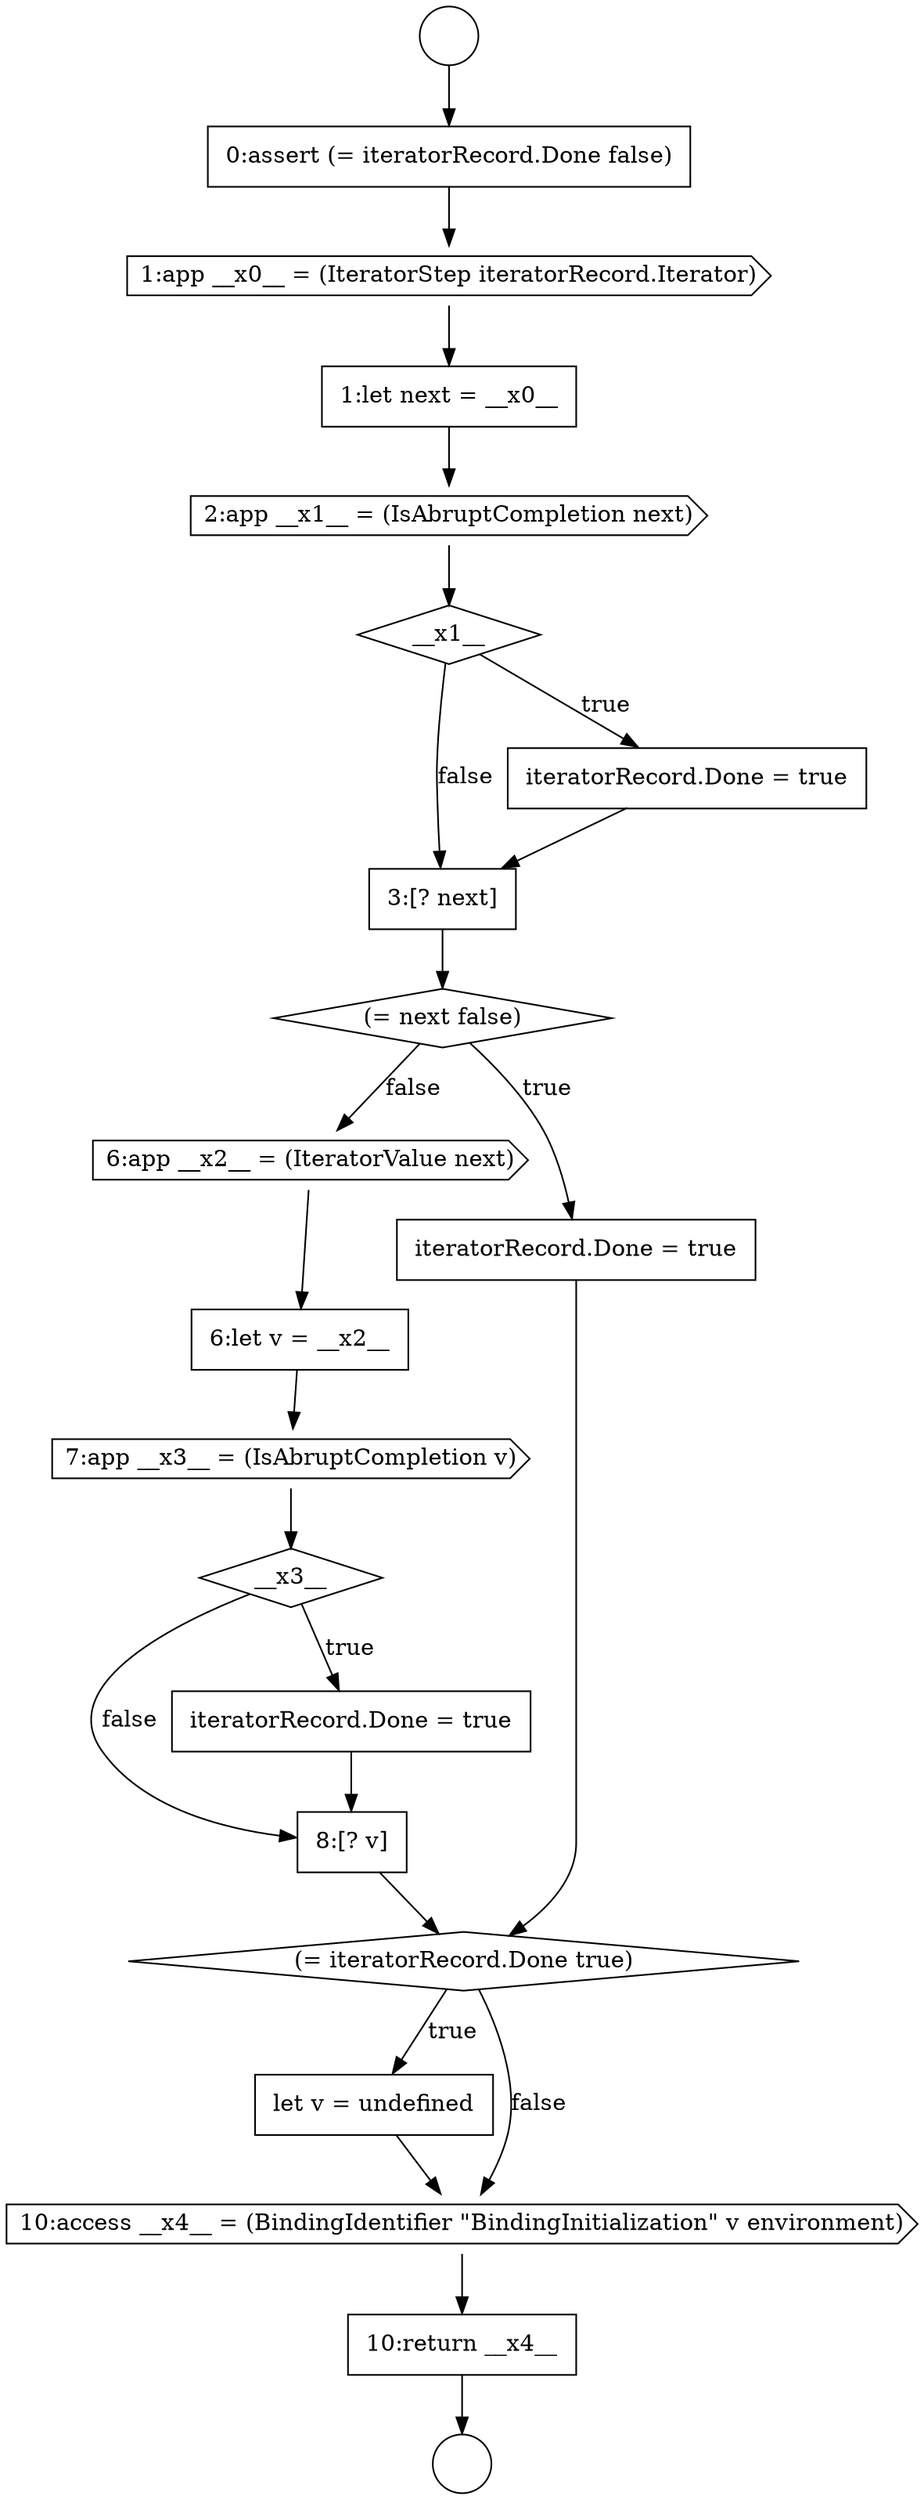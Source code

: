 digraph {
  node7949 [shape=diamond, label=<<font color="black">(= next false)</font>> color="black" fillcolor="white" style=filled]
  node7944 [shape=none, margin=0, label=<<font color="black">
    <table border="0" cellborder="1" cellspacing="0" cellpadding="10">
      <tr><td align="left">1:let next = __x0__</td></tr>
    </table>
  </font>> color="black" fillcolor="white" style=filled]
  node7945 [shape=cds, label=<<font color="black">2:app __x1__ = (IsAbruptCompletion next)</font>> color="black" fillcolor="white" style=filled]
  node7954 [shape=diamond, label=<<font color="black">__x3__</font>> color="black" fillcolor="white" style=filled]
  node7952 [shape=none, margin=0, label=<<font color="black">
    <table border="0" cellborder="1" cellspacing="0" cellpadding="10">
      <tr><td align="left">6:let v = __x2__</td></tr>
    </table>
  </font>> color="black" fillcolor="white" style=filled]
  node7957 [shape=diamond, label=<<font color="black">(= iteratorRecord.Done true)</font>> color="black" fillcolor="white" style=filled]
  node7948 [shape=none, margin=0, label=<<font color="black">
    <table border="0" cellborder="1" cellspacing="0" cellpadding="10">
      <tr><td align="left">3:[? next]</td></tr>
    </table>
  </font>> color="black" fillcolor="white" style=filled]
  node7941 [shape=circle label=" " color="black" fillcolor="white" style=filled]
  node7953 [shape=cds, label=<<font color="black">7:app __x3__ = (IsAbruptCompletion v)</font>> color="black" fillcolor="white" style=filled]
  node7951 [shape=cds, label=<<font color="black">6:app __x2__ = (IteratorValue next)</font>> color="black" fillcolor="white" style=filled]
  node7960 [shape=none, margin=0, label=<<font color="black">
    <table border="0" cellborder="1" cellspacing="0" cellpadding="10">
      <tr><td align="left">10:return __x4__</td></tr>
    </table>
  </font>> color="black" fillcolor="white" style=filled]
  node7947 [shape=none, margin=0, label=<<font color="black">
    <table border="0" cellborder="1" cellspacing="0" cellpadding="10">
      <tr><td align="left">iteratorRecord.Done = true</td></tr>
    </table>
  </font>> color="black" fillcolor="white" style=filled]
  node7943 [shape=cds, label=<<font color="black">1:app __x0__ = (IteratorStep iteratorRecord.Iterator)</font>> color="black" fillcolor="white" style=filled]
  node7940 [shape=circle label=" " color="black" fillcolor="white" style=filled]
  node7958 [shape=none, margin=0, label=<<font color="black">
    <table border="0" cellborder="1" cellspacing="0" cellpadding="10">
      <tr><td align="left">let v = undefined</td></tr>
    </table>
  </font>> color="black" fillcolor="white" style=filled]
  node7942 [shape=none, margin=0, label=<<font color="black">
    <table border="0" cellborder="1" cellspacing="0" cellpadding="10">
      <tr><td align="left">0:assert (= iteratorRecord.Done false)</td></tr>
    </table>
  </font>> color="black" fillcolor="white" style=filled]
  node7956 [shape=none, margin=0, label=<<font color="black">
    <table border="0" cellborder="1" cellspacing="0" cellpadding="10">
      <tr><td align="left">8:[? v]</td></tr>
    </table>
  </font>> color="black" fillcolor="white" style=filled]
  node7950 [shape=none, margin=0, label=<<font color="black">
    <table border="0" cellborder="1" cellspacing="0" cellpadding="10">
      <tr><td align="left">iteratorRecord.Done = true</td></tr>
    </table>
  </font>> color="black" fillcolor="white" style=filled]
  node7959 [shape=cds, label=<<font color="black">10:access __x4__ = (BindingIdentifier &quot;BindingInitialization&quot; v environment)</font>> color="black" fillcolor="white" style=filled]
  node7946 [shape=diamond, label=<<font color="black">__x1__</font>> color="black" fillcolor="white" style=filled]
  node7955 [shape=none, margin=0, label=<<font color="black">
    <table border="0" cellborder="1" cellspacing="0" cellpadding="10">
      <tr><td align="left">iteratorRecord.Done = true</td></tr>
    </table>
  </font>> color="black" fillcolor="white" style=filled]
  node7947 -> node7948 [ color="black"]
  node7943 -> node7944 [ color="black"]
  node7952 -> node7953 [ color="black"]
  node7950 -> node7957 [ color="black"]
  node7959 -> node7960 [ color="black"]
  node7946 -> node7947 [label=<<font color="black">true</font>> color="black"]
  node7946 -> node7948 [label=<<font color="black">false</font>> color="black"]
  node7955 -> node7956 [ color="black"]
  node7944 -> node7945 [ color="black"]
  node7951 -> node7952 [ color="black"]
  node7949 -> node7950 [label=<<font color="black">true</font>> color="black"]
  node7949 -> node7951 [label=<<font color="black">false</font>> color="black"]
  node7940 -> node7942 [ color="black"]
  node7953 -> node7954 [ color="black"]
  node7942 -> node7943 [ color="black"]
  node7957 -> node7958 [label=<<font color="black">true</font>> color="black"]
  node7957 -> node7959 [label=<<font color="black">false</font>> color="black"]
  node7954 -> node7955 [label=<<font color="black">true</font>> color="black"]
  node7954 -> node7956 [label=<<font color="black">false</font>> color="black"]
  node7960 -> node7941 [ color="black"]
  node7958 -> node7959 [ color="black"]
  node7945 -> node7946 [ color="black"]
  node7956 -> node7957 [ color="black"]
  node7948 -> node7949 [ color="black"]
}
